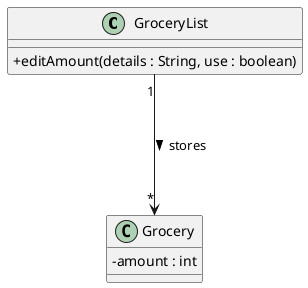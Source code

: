 @startuml
skinparam classAttributeIconSize 0

class GroceryList
GroceryList : +editAmount(details : String, use : boolean)

class Grocery
Grocery : -amount : int

GroceryList "1" ---> "*" Grocery : stores >


@enduml